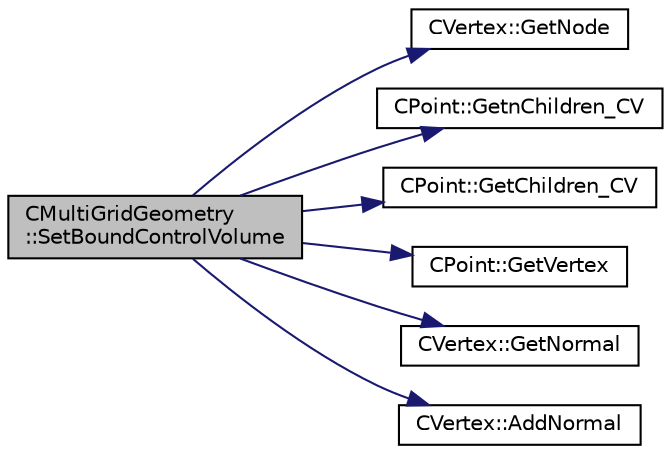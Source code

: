 digraph "CMultiGridGeometry::SetBoundControlVolume"
{
  edge [fontname="Helvetica",fontsize="10",labelfontname="Helvetica",labelfontsize="10"];
  node [fontname="Helvetica",fontsize="10",shape=record];
  rankdir="LR";
  Node110 [label="CMultiGridGeometry\l::SetBoundControlVolume",height=0.2,width=0.4,color="black", fillcolor="grey75", style="filled", fontcolor="black"];
  Node110 -> Node111 [color="midnightblue",fontsize="10",style="solid",fontname="Helvetica"];
  Node111 [label="CVertex::GetNode",height=0.2,width=0.4,color="black", fillcolor="white", style="filled",URL="$class_c_vertex.html#a95c513bf927464157ed96b6c79779a1f",tooltip="Get the node of the vertex. "];
  Node110 -> Node112 [color="midnightblue",fontsize="10",style="solid",fontname="Helvetica"];
  Node112 [label="CPoint::GetnChildren_CV",height=0.2,width=0.4,color="black", fillcolor="white", style="filled",URL="$class_c_point.html#aa32b71744384b293260648bff1de9a5c",tooltip="Get the number of children of an agglomerated control volume. "];
  Node110 -> Node113 [color="midnightblue",fontsize="10",style="solid",fontname="Helvetica"];
  Node113 [label="CPoint::GetChildren_CV",height=0.2,width=0.4,color="black", fillcolor="white", style="filled",URL="$class_c_point.html#a821d9feaa7488e42dfca27a349776f0a",tooltip="Get the children control volume of an agglomerated control volume. "];
  Node110 -> Node114 [color="midnightblue",fontsize="10",style="solid",fontname="Helvetica"];
  Node114 [label="CPoint::GetVertex",height=0.2,width=0.4,color="black", fillcolor="white", style="filled",URL="$class_c_point.html#aceac27af50af6500a034b86b329532a0",tooltip="Get the vertex that compose the control volume for a marker. "];
  Node110 -> Node115 [color="midnightblue",fontsize="10",style="solid",fontname="Helvetica"];
  Node115 [label="CVertex::GetNormal",height=0.2,width=0.4,color="black", fillcolor="white", style="filled",URL="$class_c_vertex.html#a0d289163c6f3384822fcb9ae86fc1c39",tooltip="Copy the the normal vector of a face. "];
  Node110 -> Node116 [color="midnightblue",fontsize="10",style="solid",fontname="Helvetica"];
  Node116 [label="CVertex::AddNormal",height=0.2,width=0.4,color="black", fillcolor="white", style="filled",URL="$class_c_vertex.html#a9541181c06ac7d5819901f7daad19a6a",tooltip="Add a vector to the normal vector. "];
}
